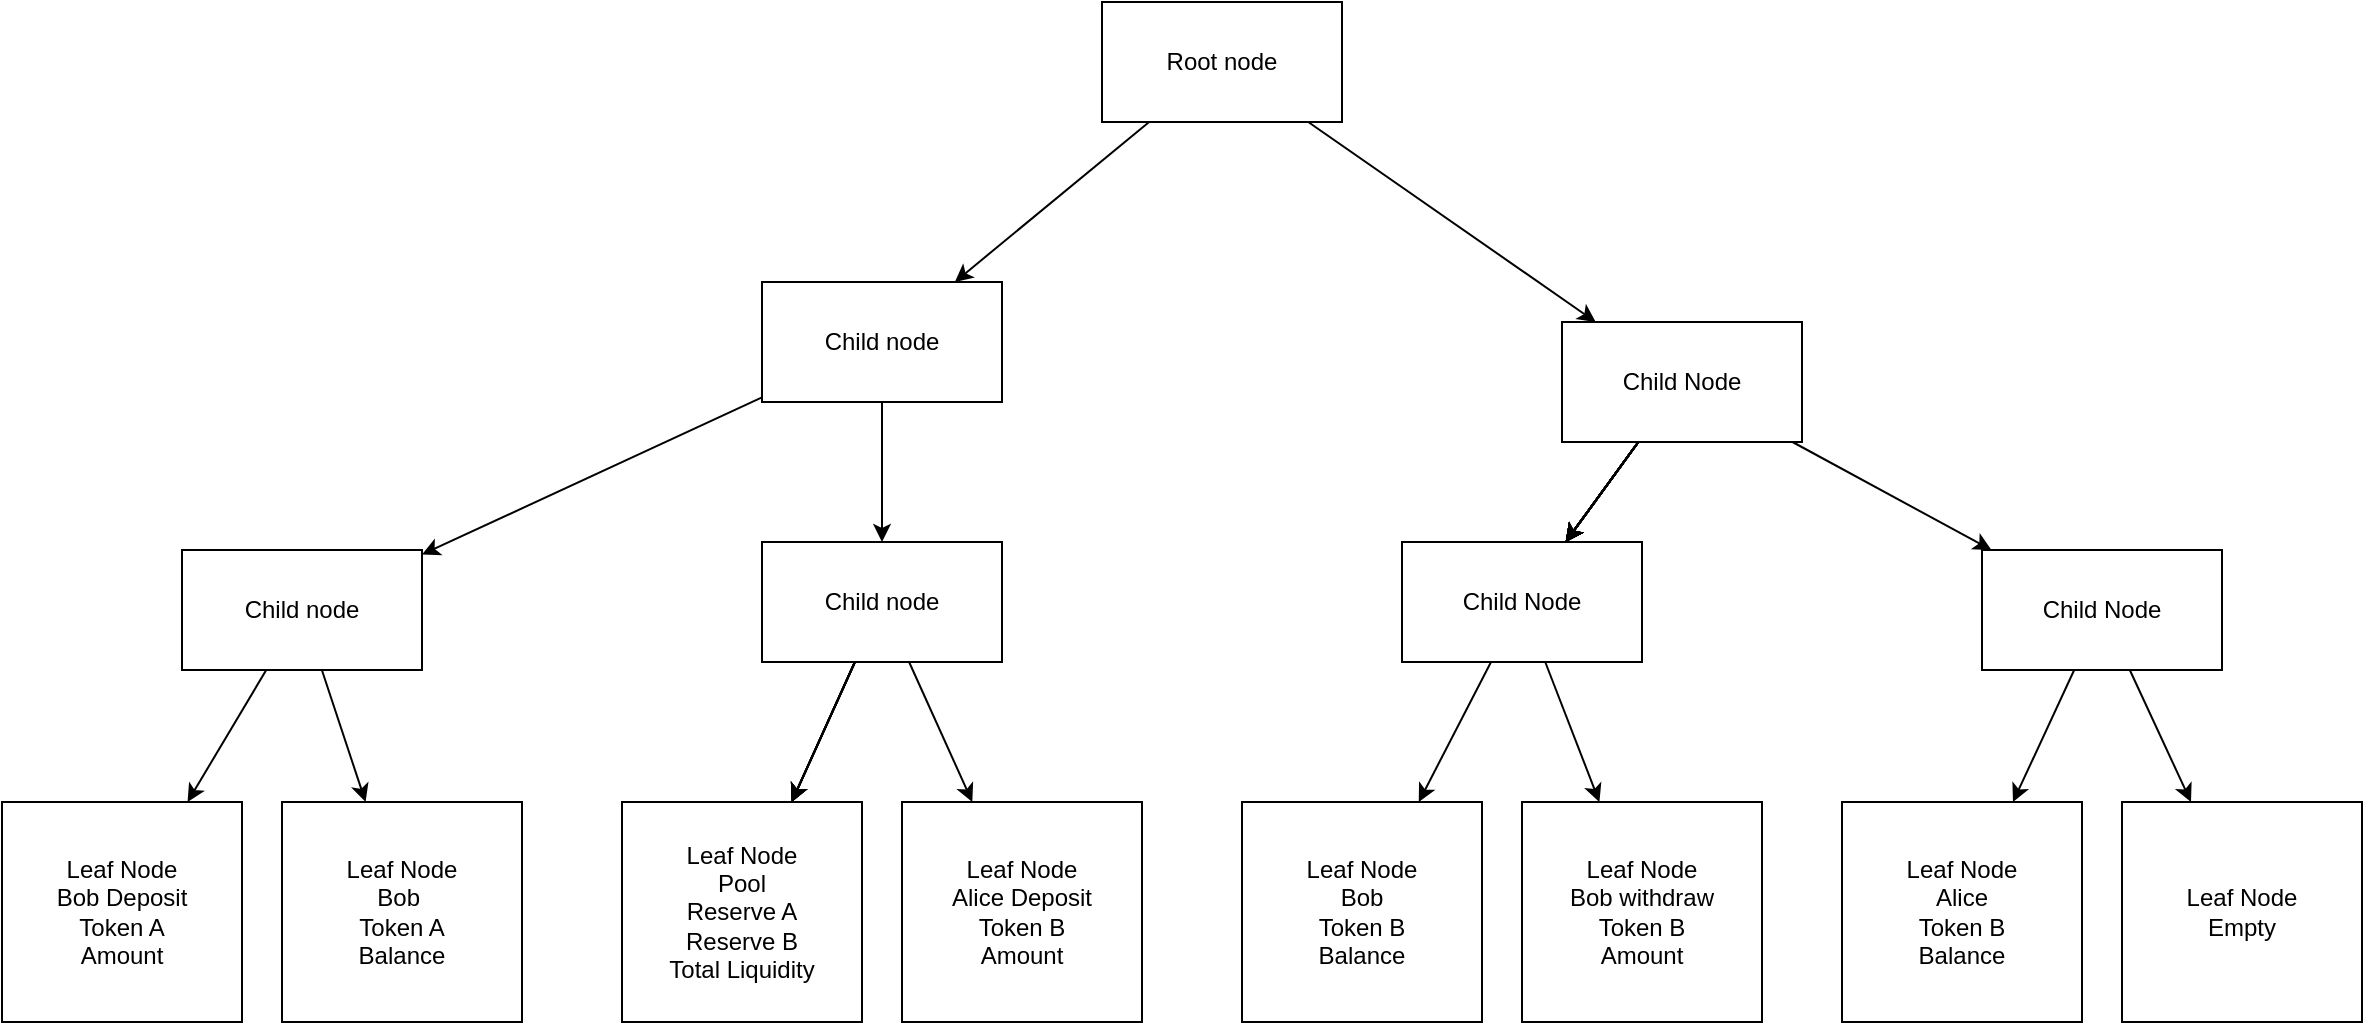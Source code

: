 <mxfile>
    <diagram id="9t62fphV6wk2fh-ekMFj" name="Page-1">
        <mxGraphModel dx="1709" dy="892" grid="1" gridSize="10" guides="1" tooltips="1" connect="1" arrows="1" fold="1" page="1" pageScale="1" pageWidth="1169" pageHeight="827" math="0" shadow="0">
            <root>
                <mxCell id="0"/>
                <mxCell id="1" parent="0"/>
                <mxCell id="85" value="" style="edgeStyle=none;html=1;" edge="1" parent="1" source="82" target="84">
                    <mxGeometry relative="1" as="geometry"/>
                </mxCell>
                <mxCell id="87" value="" style="edgeStyle=none;html=1;" edge="1" parent="1" source="82" target="86">
                    <mxGeometry relative="1" as="geometry"/>
                </mxCell>
                <mxCell id="82" value="Root node" style="rounded=0;whiteSpace=wrap;html=1;" vertex="1" parent="1">
                    <mxGeometry x="580" y="80" width="120" height="60" as="geometry"/>
                </mxCell>
                <mxCell id="91" value="" style="edgeStyle=none;html=1;" edge="1" parent="1" source="84" target="90">
                    <mxGeometry relative="1" as="geometry"/>
                </mxCell>
                <mxCell id="93" value="" style="edgeStyle=none;html=1;" edge="1" parent="1" source="84" target="92">
                    <mxGeometry relative="1" as="geometry"/>
                </mxCell>
                <mxCell id="84" value="Child node" style="rounded=0;whiteSpace=wrap;html=1;" vertex="1" parent="1">
                    <mxGeometry x="410" y="220" width="120" height="60" as="geometry"/>
                </mxCell>
                <mxCell id="95" value="" style="edgeStyle=none;html=1;" edge="1" parent="1" source="86" target="94">
                    <mxGeometry relative="1" as="geometry"/>
                </mxCell>
                <mxCell id="96" value="" style="edgeStyle=none;html=1;" edge="1" parent="1" source="86" target="94">
                    <mxGeometry relative="1" as="geometry"/>
                </mxCell>
                <mxCell id="97" value="" style="edgeStyle=none;html=1;" edge="1" parent="1" source="86" target="94">
                    <mxGeometry relative="1" as="geometry"/>
                </mxCell>
                <mxCell id="98" value="" style="edgeStyle=none;html=1;" edge="1" parent="1" source="86" target="94">
                    <mxGeometry relative="1" as="geometry"/>
                </mxCell>
                <mxCell id="99" value="" style="edgeStyle=none;html=1;" edge="1" parent="1" source="86" target="94">
                    <mxGeometry relative="1" as="geometry"/>
                </mxCell>
                <mxCell id="100" value="" style="edgeStyle=none;html=1;" edge="1" parent="1" source="86" target="94">
                    <mxGeometry relative="1" as="geometry"/>
                </mxCell>
                <mxCell id="101" value="" style="edgeStyle=none;html=1;" edge="1" parent="1" source="86" target="94">
                    <mxGeometry relative="1" as="geometry"/>
                </mxCell>
                <mxCell id="102" value="" style="edgeStyle=none;html=1;" edge="1" parent="1" source="86" target="94">
                    <mxGeometry relative="1" as="geometry"/>
                </mxCell>
                <mxCell id="103" value="" style="edgeStyle=none;html=1;" edge="1" parent="1" source="86" target="94">
                    <mxGeometry relative="1" as="geometry"/>
                </mxCell>
                <mxCell id="104" value="" style="edgeStyle=none;html=1;" edge="1" parent="1" source="86" target="94">
                    <mxGeometry relative="1" as="geometry"/>
                </mxCell>
                <mxCell id="105" value="" style="edgeStyle=none;html=1;" edge="1" parent="1" source="86" target="94">
                    <mxGeometry relative="1" as="geometry"/>
                </mxCell>
                <mxCell id="106" value="" style="edgeStyle=none;html=1;" edge="1" parent="1" source="86" target="94">
                    <mxGeometry relative="1" as="geometry"/>
                </mxCell>
                <mxCell id="107" value="" style="edgeStyle=none;html=1;" edge="1" parent="1" source="86" target="94">
                    <mxGeometry relative="1" as="geometry"/>
                </mxCell>
                <mxCell id="109" value="" style="edgeStyle=none;html=1;" edge="1" parent="1" source="86" target="108">
                    <mxGeometry relative="1" as="geometry"/>
                </mxCell>
                <mxCell id="86" value="Child Node" style="rounded=0;whiteSpace=wrap;html=1;" vertex="1" parent="1">
                    <mxGeometry x="810" y="240" width="120" height="60" as="geometry"/>
                </mxCell>
                <mxCell id="111" value="" style="edgeStyle=none;html=1;" edge="1" parent="1" source="90" target="110">
                    <mxGeometry relative="1" as="geometry"/>
                </mxCell>
                <mxCell id="113" value="" style="edgeStyle=none;html=1;" edge="1" parent="1" source="90" target="112">
                    <mxGeometry relative="1" as="geometry"/>
                </mxCell>
                <mxCell id="90" value="Child node" style="rounded=0;whiteSpace=wrap;html=1;" vertex="1" parent="1">
                    <mxGeometry x="120" y="354" width="120" height="60" as="geometry"/>
                </mxCell>
                <mxCell id="115" value="" style="edgeStyle=none;html=1;" edge="1" parent="1" source="92" target="114">
                    <mxGeometry relative="1" as="geometry"/>
                </mxCell>
                <mxCell id="116" value="" style="edgeStyle=none;html=1;" edge="1" parent="1" source="92" target="114">
                    <mxGeometry relative="1" as="geometry"/>
                </mxCell>
                <mxCell id="117" value="" style="edgeStyle=none;html=1;" edge="1" parent="1" source="92" target="114">
                    <mxGeometry relative="1" as="geometry"/>
                </mxCell>
                <mxCell id="118" value="" style="edgeStyle=none;html=1;" edge="1" parent="1" source="92" target="114">
                    <mxGeometry relative="1" as="geometry"/>
                </mxCell>
                <mxCell id="119" value="" style="edgeStyle=none;html=1;" edge="1" parent="1" source="92" target="114">
                    <mxGeometry relative="1" as="geometry"/>
                </mxCell>
                <mxCell id="121" value="" style="edgeStyle=none;html=1;" edge="1" parent="1" source="92" target="120">
                    <mxGeometry relative="1" as="geometry"/>
                </mxCell>
                <mxCell id="92" value="Child node" style="rounded=0;whiteSpace=wrap;html=1;" vertex="1" parent="1">
                    <mxGeometry x="410" y="350" width="120" height="60" as="geometry"/>
                </mxCell>
                <mxCell id="123" value="" style="edgeStyle=none;html=1;" edge="1" parent="1" source="94" target="122">
                    <mxGeometry relative="1" as="geometry"/>
                </mxCell>
                <mxCell id="125" value="" style="edgeStyle=none;html=1;" edge="1" parent="1" source="94" target="124">
                    <mxGeometry relative="1" as="geometry"/>
                </mxCell>
                <mxCell id="94" value="Child Node" style="rounded=0;whiteSpace=wrap;html=1;" vertex="1" parent="1">
                    <mxGeometry x="730" y="350" width="120" height="60" as="geometry"/>
                </mxCell>
                <mxCell id="127" value="" style="edgeStyle=none;html=1;" edge="1" parent="1" source="108" target="126">
                    <mxGeometry relative="1" as="geometry"/>
                </mxCell>
                <mxCell id="129" value="" style="edgeStyle=none;html=1;" edge="1" parent="1" source="108" target="128">
                    <mxGeometry relative="1" as="geometry"/>
                </mxCell>
                <mxCell id="108" value="Child Node" style="rounded=0;whiteSpace=wrap;html=1;" vertex="1" parent="1">
                    <mxGeometry x="1020" y="354" width="120" height="60" as="geometry"/>
                </mxCell>
                <mxCell id="110" value="Leaf Node&lt;br&gt;Bob Deposit&lt;br&gt;Token A&lt;br&gt;Amount" style="rounded=0;whiteSpace=wrap;html=1;" vertex="1" parent="1">
                    <mxGeometry x="30" y="480" width="120" height="110" as="geometry"/>
                </mxCell>
                <mxCell id="112" value="Leaf Node&lt;br&gt;Bob&amp;nbsp;&lt;br&gt;Token A&lt;br&gt;Balance" style="rounded=0;whiteSpace=wrap;html=1;" vertex="1" parent="1">
                    <mxGeometry x="170" y="480" width="120" height="110" as="geometry"/>
                </mxCell>
                <mxCell id="114" value="Leaf Node&lt;br&gt;Pool&lt;br&gt;Reserve A&lt;br&gt;Reserve B&lt;br&gt;Total Liquidity" style="rounded=0;whiteSpace=wrap;html=1;" vertex="1" parent="1">
                    <mxGeometry x="340" y="480" width="120" height="110" as="geometry"/>
                </mxCell>
                <mxCell id="120" value="Leaf Node&lt;br&gt;Alice Deposit&lt;br&gt;Token B&lt;br&gt;Amount" style="rounded=0;whiteSpace=wrap;html=1;" vertex="1" parent="1">
                    <mxGeometry x="480" y="480" width="120" height="110" as="geometry"/>
                </mxCell>
                <mxCell id="122" value="Leaf Node&lt;br&gt;Bob withdraw&lt;br&gt;Token B&lt;br&gt;Amount" style="rounded=0;whiteSpace=wrap;html=1;" vertex="1" parent="1">
                    <mxGeometry x="790" y="480" width="120" height="110" as="geometry"/>
                </mxCell>
                <mxCell id="124" value="Leaf Node&lt;br&gt;Bob&lt;br&gt;Token B&lt;br&gt;Balance" style="rounded=0;whiteSpace=wrap;html=1;" vertex="1" parent="1">
                    <mxGeometry x="650" y="480" width="120" height="110" as="geometry"/>
                </mxCell>
                <mxCell id="126" value="Leaf Node&lt;br&gt;Alice&lt;br&gt;Token B&lt;br&gt;Balance" style="rounded=0;whiteSpace=wrap;html=1;" vertex="1" parent="1">
                    <mxGeometry x="950" y="480" width="120" height="110" as="geometry"/>
                </mxCell>
                <mxCell id="128" value="Leaf Node&lt;br&gt;Empty" style="rounded=0;whiteSpace=wrap;html=1;" vertex="1" parent="1">
                    <mxGeometry x="1090" y="480" width="120" height="110" as="geometry"/>
                </mxCell>
            </root>
        </mxGraphModel>
    </diagram>
</mxfile>